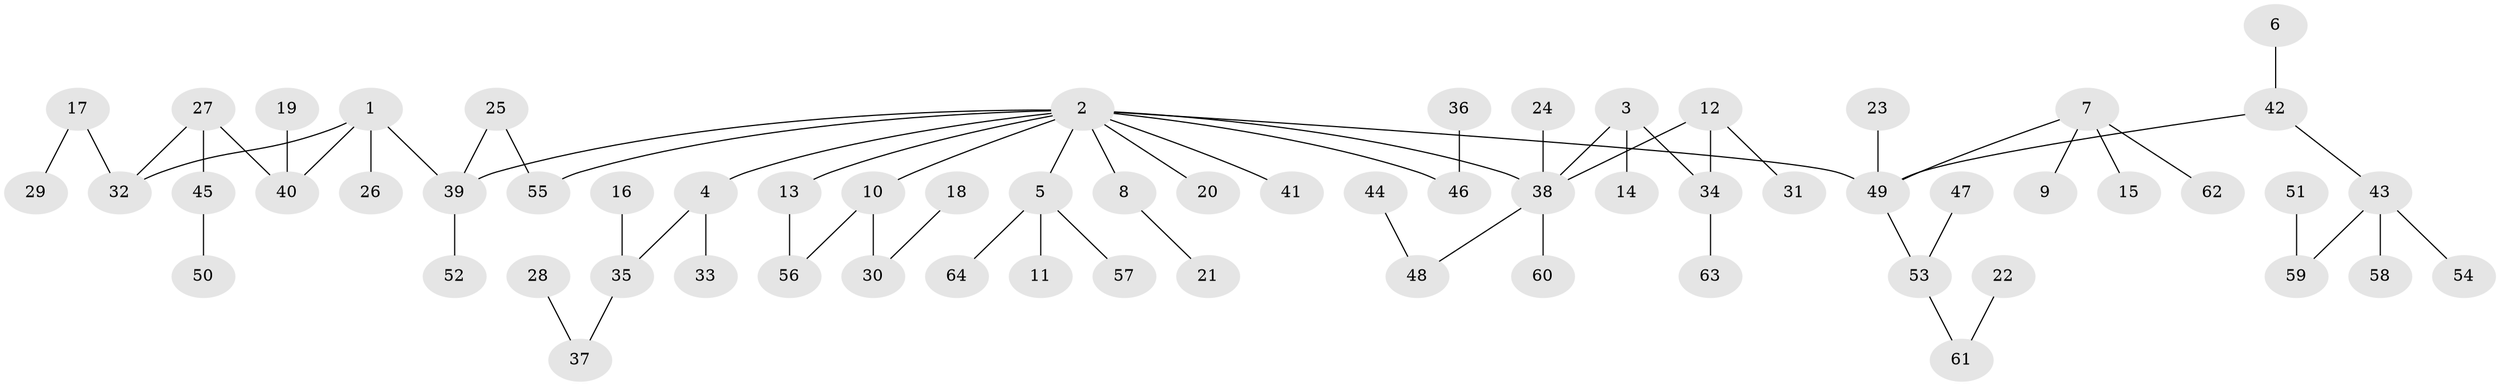 // original degree distribution, {5: 0.0390625, 10: 0.0078125, 3: 0.1640625, 4: 0.078125, 2: 0.2734375, 1: 0.4375}
// Generated by graph-tools (version 1.1) at 2025/25/03/09/25 03:25:30]
// undirected, 64 vertices, 67 edges
graph export_dot {
graph [start="1"]
  node [color=gray90,style=filled];
  1;
  2;
  3;
  4;
  5;
  6;
  7;
  8;
  9;
  10;
  11;
  12;
  13;
  14;
  15;
  16;
  17;
  18;
  19;
  20;
  21;
  22;
  23;
  24;
  25;
  26;
  27;
  28;
  29;
  30;
  31;
  32;
  33;
  34;
  35;
  36;
  37;
  38;
  39;
  40;
  41;
  42;
  43;
  44;
  45;
  46;
  47;
  48;
  49;
  50;
  51;
  52;
  53;
  54;
  55;
  56;
  57;
  58;
  59;
  60;
  61;
  62;
  63;
  64;
  1 -- 26 [weight=1.0];
  1 -- 32 [weight=1.0];
  1 -- 39 [weight=1.0];
  1 -- 40 [weight=1.0];
  2 -- 4 [weight=1.0];
  2 -- 5 [weight=1.0];
  2 -- 8 [weight=1.0];
  2 -- 10 [weight=1.0];
  2 -- 13 [weight=1.0];
  2 -- 20 [weight=1.0];
  2 -- 38 [weight=1.0];
  2 -- 39 [weight=1.0];
  2 -- 41 [weight=1.0];
  2 -- 46 [weight=1.0];
  2 -- 49 [weight=1.0];
  2 -- 55 [weight=1.0];
  3 -- 14 [weight=1.0];
  3 -- 34 [weight=1.0];
  3 -- 38 [weight=1.0];
  4 -- 33 [weight=1.0];
  4 -- 35 [weight=1.0];
  5 -- 11 [weight=1.0];
  5 -- 57 [weight=1.0];
  5 -- 64 [weight=1.0];
  6 -- 42 [weight=1.0];
  7 -- 9 [weight=1.0];
  7 -- 15 [weight=1.0];
  7 -- 49 [weight=1.0];
  7 -- 62 [weight=1.0];
  8 -- 21 [weight=1.0];
  10 -- 30 [weight=1.0];
  10 -- 56 [weight=1.0];
  12 -- 31 [weight=1.0];
  12 -- 34 [weight=1.0];
  12 -- 38 [weight=1.0];
  13 -- 56 [weight=1.0];
  16 -- 35 [weight=1.0];
  17 -- 29 [weight=1.0];
  17 -- 32 [weight=1.0];
  18 -- 30 [weight=1.0];
  19 -- 40 [weight=1.0];
  22 -- 61 [weight=1.0];
  23 -- 49 [weight=1.0];
  24 -- 38 [weight=1.0];
  25 -- 39 [weight=1.0];
  25 -- 55 [weight=1.0];
  27 -- 32 [weight=1.0];
  27 -- 40 [weight=1.0];
  27 -- 45 [weight=1.0];
  28 -- 37 [weight=1.0];
  34 -- 63 [weight=1.0];
  35 -- 37 [weight=1.0];
  36 -- 46 [weight=1.0];
  38 -- 48 [weight=1.0];
  38 -- 60 [weight=1.0];
  39 -- 52 [weight=1.0];
  42 -- 43 [weight=1.0];
  42 -- 49 [weight=1.0];
  43 -- 54 [weight=1.0];
  43 -- 58 [weight=1.0];
  43 -- 59 [weight=2.0];
  44 -- 48 [weight=1.0];
  45 -- 50 [weight=1.0];
  47 -- 53 [weight=1.0];
  49 -- 53 [weight=1.0];
  51 -- 59 [weight=1.0];
  53 -- 61 [weight=1.0];
}
